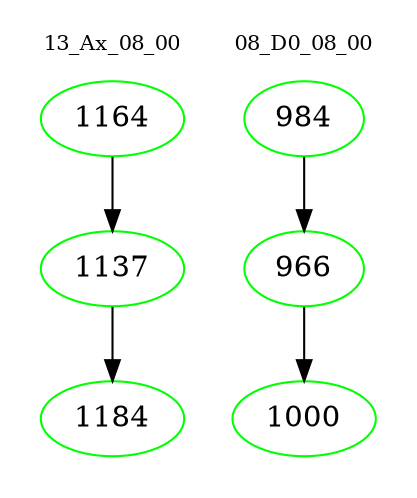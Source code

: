 digraph{
subgraph cluster_0 {
color = white
label = "13_Ax_08_00";
fontsize=10;
T0_1164 [label="1164", color="green"]
T0_1164 -> T0_1137 [color="black"]
T0_1137 [label="1137", color="green"]
T0_1137 -> T0_1184 [color="black"]
T0_1184 [label="1184", color="green"]
}
subgraph cluster_1 {
color = white
label = "08_D0_08_00";
fontsize=10;
T1_984 [label="984", color="green"]
T1_984 -> T1_966 [color="black"]
T1_966 [label="966", color="green"]
T1_966 -> T1_1000 [color="black"]
T1_1000 [label="1000", color="green"]
}
}
